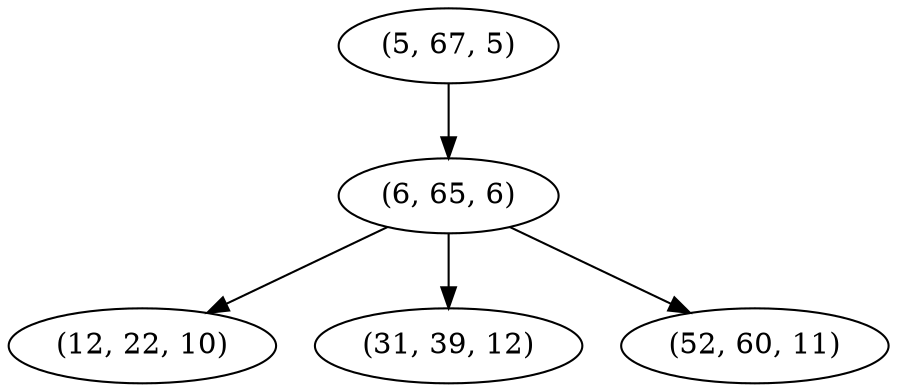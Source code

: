 digraph tree {
    "(5, 67, 5)";
    "(6, 65, 6)";
    "(12, 22, 10)";
    "(31, 39, 12)";
    "(52, 60, 11)";
    "(5, 67, 5)" -> "(6, 65, 6)";
    "(6, 65, 6)" -> "(12, 22, 10)";
    "(6, 65, 6)" -> "(31, 39, 12)";
    "(6, 65, 6)" -> "(52, 60, 11)";
}
